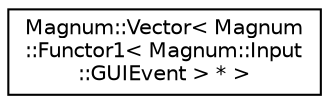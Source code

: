 digraph "圖形化之類別階層"
{
  edge [fontname="Helvetica",fontsize="10",labelfontname="Helvetica",labelfontsize="10"];
  node [fontname="Helvetica",fontsize="10",shape=record];
  rankdir="LR";
  Node1 [label="Magnum::Vector\< Magnum\l::Functor1\< Magnum::Input\l::GUIEvent \> * \>",height=0.2,width=0.4,color="black", fillcolor="white", style="filled",URL="$class_magnum_1_1_vector.html"];
}
